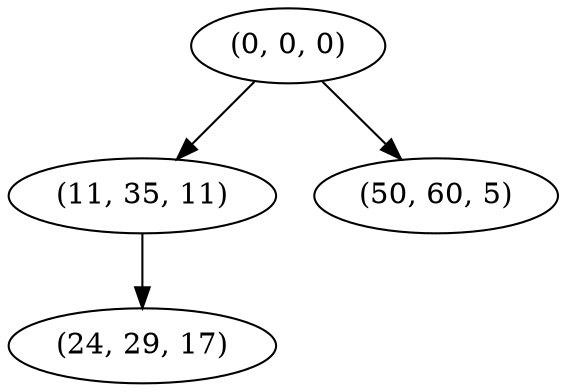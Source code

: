 digraph tree {
    "(0, 0, 0)";
    "(11, 35, 11)";
    "(24, 29, 17)";
    "(50, 60, 5)";
    "(0, 0, 0)" -> "(11, 35, 11)";
    "(0, 0, 0)" -> "(50, 60, 5)";
    "(11, 35, 11)" -> "(24, 29, 17)";
}
